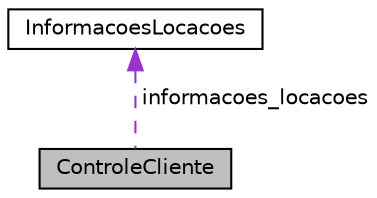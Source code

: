 digraph "ControleCliente"
{
 // LATEX_PDF_SIZE
  edge [fontname="Helvetica",fontsize="10",labelfontname="Helvetica",labelfontsize="10"];
  node [fontname="Helvetica",fontsize="10",shape=record];
  Node1 [label="ControleCliente",height=0.2,width=0.4,color="black", fillcolor="grey75", style="filled", fontcolor="black",tooltip=" "];
  Node2 -> Node1 [dir="back",color="darkorchid3",fontsize="10",style="dashed",label=" informacoes_locacoes" ,fontname="Helvetica"];
  Node2 [label="InformacoesLocacoes",height=0.2,width=0.4,color="black", fillcolor="white", style="filled",URL="$structInformacoesLocacoes.html",tooltip=" "];
}
